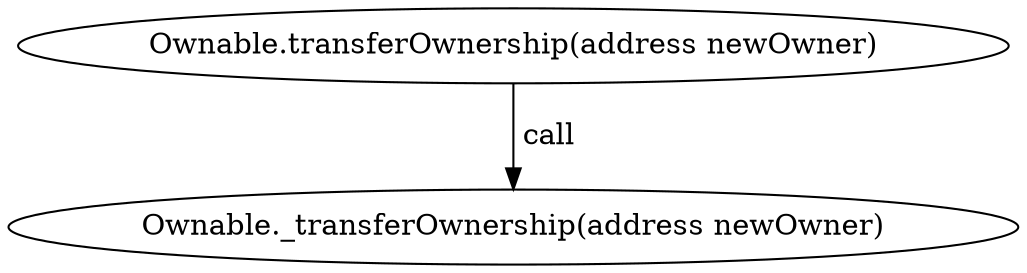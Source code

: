 digraph "" {
	graph [bb="0,0,410.3,124.8"];
	node [label="\N"];
	"Ownable.transferOwnership(address newOwner)"	 [height=0.5,
		pos="205.15,106.8",
		width=5.5645];
	"Ownable._transferOwnership(address newOwner)"	 [height=0.5,
		pos="205.15,18",
		width=5.6986];
	"Ownable.transferOwnership(address newOwner)" -> "Ownable._transferOwnership(address newOwner)" [key=call,
	label=" call",
	lp="217,62.4",
	pos="e,205.15,36.072 205.15,88.401 205.15,76.295 205.15,60.208 205.15,46.467"];
}
